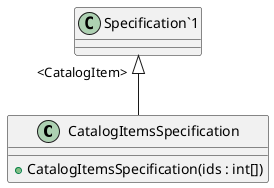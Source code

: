 @startuml CatalogItemsSpecification
class CatalogItemsSpecification  {
    + CatalogItemsSpecification(ids : int[])
}
"Specification`1" "<CatalogItem>" <|-- CatalogItemsSpecification
@enduml